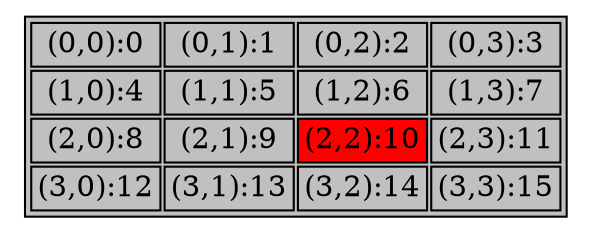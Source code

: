 digraph structs {
node [shape=plaintext]
 struct1 [label=<
<TABLE bgcolor="gray">
<tr>
 <td>(0,0):0</td>
 <td>(0,1):1</td>
 <td>(0,2):2</td>
 <td>(0,3):3</td>
</tr>
<tr>
 <td>(1,0):4</td>
 <td>(1,1):5</td>
 <td>(1,2):6</td>
 <td>(1,3):7</td>
</tr>
<tr>
 <td>(2,0):8</td>
 <td>(2,1):9</td>
 <td bgcolor="red">(2,2):10</td>
 <td>(2,3):11</td>
</tr>
<tr>
 <td>(3,0):12</td>
 <td>(3,1):13</td>
 <td>(3,2):14</td>
 <td>(3,3):15</td>
</tr>
</TABLE>
>];
}